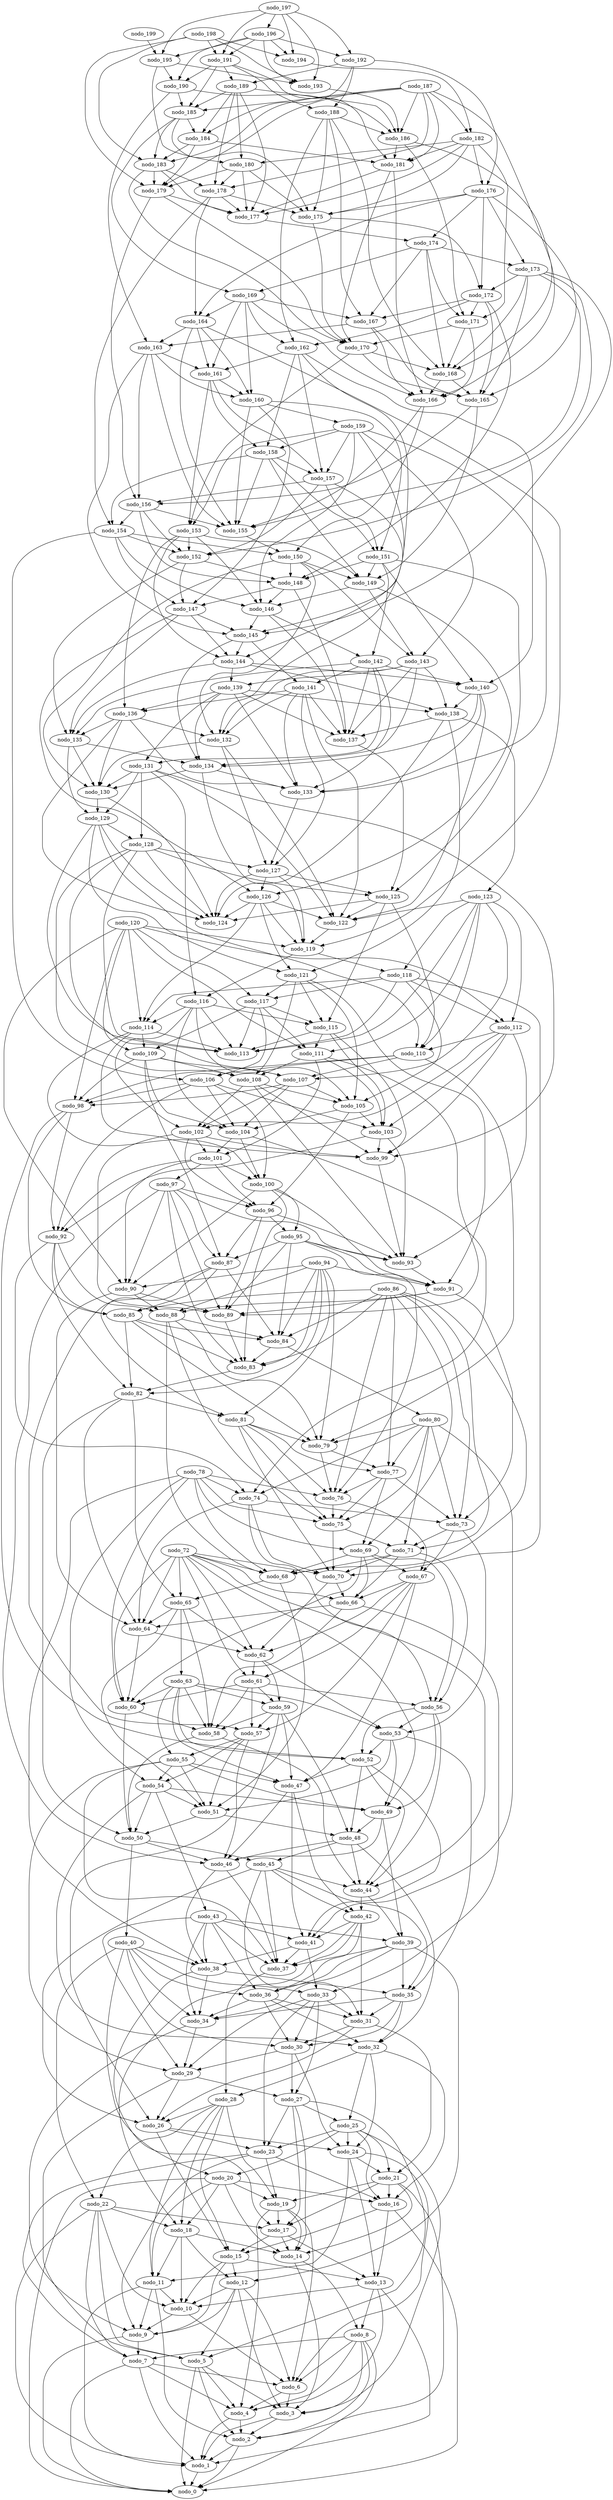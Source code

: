 digraph X {
nodo_1 -> nodo_0;
nodo_2 -> nodo_1;
nodo_2 -> nodo_0;
nodo_3 -> nodo_1;
nodo_3 -> nodo_2;
nodo_4 -> nodo_2;
nodo_4 -> nodo_1;
nodo_5 -> nodo_4;
nodo_5 -> nodo_2;
nodo_5 -> nodo_0;
nodo_5 -> nodo_3;
nodo_6 -> nodo_3;
nodo_6 -> nodo_4;
nodo_7 -> nodo_0;
nodo_7 -> nodo_1;
nodo_7 -> nodo_6;
nodo_7 -> nodo_4;
nodo_8 -> nodo_2;
nodo_8 -> nodo_7;
nodo_8 -> nodo_6;
nodo_8 -> nodo_4;
nodo_8 -> nodo_3;
nodo_8 -> nodo_0;
nodo_9 -> nodo_7;
nodo_9 -> nodo_0;
nodo_10 -> nodo_6;
nodo_10 -> nodo_9;
nodo_11 -> nodo_1;
nodo_11 -> nodo_10;
nodo_11 -> nodo_9;
nodo_11 -> nodo_2;
nodo_12 -> nodo_6;
nodo_12 -> nodo_5;
nodo_12 -> nodo_9;
nodo_12 -> nodo_3;
nodo_12 -> nodo_10;
nodo_13 -> nodo_1;
nodo_13 -> nodo_10;
nodo_13 -> nodo_8;
nodo_13 -> nodo_4;
nodo_14 -> nodo_3;
nodo_14 -> nodo_8;
nodo_15 -> nodo_13;
nodo_15 -> nodo_9;
nodo_15 -> nodo_10;
nodo_15 -> nodo_12;
nodo_16 -> nodo_0;
nodo_16 -> nodo_15;
nodo_16 -> nodo_13;
nodo_17 -> nodo_15;
nodo_17 -> nodo_14;
nodo_17 -> nodo_13;
nodo_18 -> nodo_14;
nodo_18 -> nodo_12;
nodo_18 -> nodo_11;
nodo_18 -> nodo_10;
nodo_19 -> nodo_6;
nodo_19 -> nodo_4;
nodo_19 -> nodo_14;
nodo_19 -> nodo_17;
nodo_20 -> nodo_19;
nodo_20 -> nodo_14;
nodo_20 -> nodo_16;
nodo_20 -> nodo_18;
nodo_20 -> nodo_11;
nodo_20 -> nodo_0;
nodo_21 -> nodo_17;
nodo_21 -> nodo_16;
nodo_21 -> nodo_2;
nodo_21 -> nodo_19;
nodo_21 -> nodo_14;
nodo_22 -> nodo_18;
nodo_22 -> nodo_5;
nodo_22 -> nodo_10;
nodo_22 -> nodo_17;
nodo_22 -> nodo_1;
nodo_22 -> nodo_7;
nodo_23 -> nodo_9;
nodo_23 -> nodo_19;
nodo_23 -> nodo_16;
nodo_23 -> nodo_7;
nodo_24 -> nodo_13;
nodo_24 -> nodo_21;
nodo_24 -> nodo_6;
nodo_24 -> nodo_11;
nodo_25 -> nodo_16;
nodo_25 -> nodo_3;
nodo_25 -> nodo_23;
nodo_25 -> nodo_24;
nodo_25 -> nodo_21;
nodo_25 -> nodo_20;
nodo_26 -> nodo_24;
nodo_26 -> nodo_23;
nodo_26 -> nodo_15;
nodo_27 -> nodo_25;
nodo_27 -> nodo_17;
nodo_27 -> nodo_5;
nodo_27 -> nodo_23;
nodo_27 -> nodo_14;
nodo_28 -> nodo_11;
nodo_28 -> nodo_19;
nodo_28 -> nodo_18;
nodo_28 -> nodo_22;
nodo_28 -> nodo_26;
nodo_28 -> nodo_15;
nodo_29 -> nodo_26;
nodo_29 -> nodo_27;
nodo_29 -> nodo_5;
nodo_30 -> nodo_27;
nodo_30 -> nodo_29;
nodo_30 -> nodo_24;
nodo_31 -> nodo_30;
nodo_31 -> nodo_21;
nodo_31 -> nodo_26;
nodo_32 -> nodo_24;
nodo_32 -> nodo_16;
nodo_32 -> nodo_28;
nodo_32 -> nodo_25;
nodo_33 -> nodo_23;
nodo_33 -> nodo_30;
nodo_33 -> nodo_27;
nodo_33 -> nodo_31;
nodo_33 -> nodo_29;
nodo_34 -> nodo_9;
nodo_34 -> nodo_29;
nodo_35 -> nodo_30;
nodo_35 -> nodo_31;
nodo_35 -> nodo_34;
nodo_35 -> nodo_32;
nodo_36 -> nodo_31;
nodo_36 -> nodo_34;
nodo_36 -> nodo_30;
nodo_36 -> nodo_32;
nodo_37 -> nodo_28;
nodo_38 -> nodo_35;
nodo_38 -> nodo_17;
nodo_38 -> nodo_34;
nodo_39 -> nodo_36;
nodo_39 -> nodo_37;
nodo_39 -> nodo_34;
nodo_39 -> nodo_12;
nodo_39 -> nodo_35;
nodo_40 -> nodo_22;
nodo_40 -> nodo_30;
nodo_40 -> nodo_33;
nodo_40 -> nodo_34;
nodo_40 -> nodo_38;
nodo_40 -> nodo_36;
nodo_40 -> nodo_20;
nodo_41 -> nodo_33;
nodo_41 -> nodo_37;
nodo_41 -> nodo_38;
nodo_42 -> nodo_36;
nodo_42 -> nodo_18;
nodo_42 -> nodo_31;
nodo_42 -> nodo_37;
nodo_42 -> nodo_41;
nodo_43 -> nodo_36;
nodo_43 -> nodo_39;
nodo_43 -> nodo_29;
nodo_43 -> nodo_41;
nodo_43 -> nodo_34;
nodo_43 -> nodo_38;
nodo_43 -> nodo_37;
nodo_44 -> nodo_39;
nodo_44 -> nodo_42;
nodo_45 -> nodo_26;
nodo_45 -> nodo_42;
nodo_45 -> nodo_31;
nodo_45 -> nodo_35;
nodo_45 -> nodo_44;
nodo_45 -> nodo_37;
nodo_46 -> nodo_37;
nodo_46 -> nodo_38;
nodo_47 -> nodo_42;
nodo_47 -> nodo_46;
nodo_47 -> nodo_41;
nodo_48 -> nodo_44;
nodo_48 -> nodo_45;
nodo_48 -> nodo_32;
nodo_48 -> nodo_46;
nodo_49 -> nodo_39;
nodo_49 -> nodo_46;
nodo_49 -> nodo_48;
nodo_50 -> nodo_45;
nodo_50 -> nodo_46;
nodo_50 -> nodo_40;
nodo_51 -> nodo_48;
nodo_51 -> nodo_50;
nodo_52 -> nodo_44;
nodo_52 -> nodo_47;
nodo_52 -> nodo_41;
nodo_52 -> nodo_48;
nodo_53 -> nodo_49;
nodo_53 -> nodo_52;
nodo_53 -> nodo_51;
nodo_53 -> nodo_35;
nodo_54 -> nodo_32;
nodo_54 -> nodo_49;
nodo_54 -> nodo_51;
nodo_54 -> nodo_43;
nodo_54 -> nodo_50;
nodo_55 -> nodo_47;
nodo_55 -> nodo_37;
nodo_55 -> nodo_29;
nodo_55 -> nodo_49;
nodo_55 -> nodo_51;
nodo_55 -> nodo_54;
nodo_56 -> nodo_44;
nodo_56 -> nodo_49;
nodo_56 -> nodo_52;
nodo_56 -> nodo_53;
nodo_57 -> nodo_46;
nodo_57 -> nodo_54;
nodo_57 -> nodo_51;
nodo_57 -> nodo_55;
nodo_58 -> nodo_44;
nodo_58 -> nodo_50;
nodo_59 -> nodo_58;
nodo_59 -> nodo_47;
nodo_59 -> nodo_48;
nodo_59 -> nodo_26;
nodo_59 -> nodo_57;
nodo_60 -> nodo_50;
nodo_60 -> nodo_58;
nodo_61 -> nodo_59;
nodo_61 -> nodo_60;
nodo_61 -> nodo_56;
nodo_61 -> nodo_58;
nodo_61 -> nodo_57;
nodo_62 -> nodo_53;
nodo_62 -> nodo_61;
nodo_62 -> nodo_59;
nodo_63 -> nodo_58;
nodo_63 -> nodo_47;
nodo_63 -> nodo_60;
nodo_63 -> nodo_59;
nodo_63 -> nodo_52;
nodo_63 -> nodo_55;
nodo_63 -> nodo_53;
nodo_64 -> nodo_62;
nodo_64 -> nodo_60;
nodo_65 -> nodo_62;
nodo_65 -> nodo_51;
nodo_65 -> nodo_63;
nodo_65 -> nodo_64;
nodo_65 -> nodo_58;
nodo_66 -> nodo_64;
nodo_66 -> nodo_33;
nodo_66 -> nodo_58;
nodo_67 -> nodo_62;
nodo_67 -> nodo_61;
nodo_67 -> nodo_66;
nodo_67 -> nodo_57;
nodo_67 -> nodo_47;
nodo_68 -> nodo_65;
nodo_68 -> nodo_51;
nodo_69 -> nodo_66;
nodo_69 -> nodo_68;
nodo_69 -> nodo_67;
nodo_69 -> nodo_56;
nodo_69 -> nodo_60;
nodo_70 -> nodo_62;
nodo_70 -> nodo_66;
nodo_71 -> nodo_56;
nodo_71 -> nodo_70;
nodo_71 -> nodo_68;
nodo_71 -> nodo_66;
nodo_72 -> nodo_68;
nodo_72 -> nodo_65;
nodo_72 -> nodo_61;
nodo_72 -> nodo_66;
nodo_72 -> nodo_44;
nodo_72 -> nodo_64;
nodo_72 -> nodo_62;
nodo_72 -> nodo_70;
nodo_72 -> nodo_60;
nodo_72 -> nodo_49;
nodo_73 -> nodo_53;
nodo_73 -> nodo_67;
nodo_73 -> nodo_71;
nodo_74 -> nodo_56;
nodo_74 -> nodo_73;
nodo_74 -> nodo_70;
nodo_74 -> nodo_64;
nodo_75 -> nodo_71;
nodo_75 -> nodo_70;
nodo_76 -> nodo_75;
nodo_76 -> nodo_67;
nodo_77 -> nodo_69;
nodo_77 -> nodo_76;
nodo_77 -> nodo_73;
nodo_77 -> nodo_75;
nodo_78 -> nodo_75;
nodo_78 -> nodo_76;
nodo_78 -> nodo_69;
nodo_78 -> nodo_68;
nodo_78 -> nodo_74;
nodo_78 -> nodo_54;
nodo_78 -> nodo_38;
nodo_78 -> nodo_60;
nodo_79 -> nodo_77;
nodo_79 -> nodo_76;
nodo_80 -> nodo_71;
nodo_80 -> nodo_74;
nodo_80 -> nodo_41;
nodo_80 -> nodo_79;
nodo_80 -> nodo_75;
nodo_80 -> nodo_73;
nodo_80 -> nodo_77;
nodo_81 -> nodo_76;
nodo_81 -> nodo_77;
nodo_81 -> nodo_75;
nodo_81 -> nodo_79;
nodo_81 -> nodo_70;
nodo_82 -> nodo_65;
nodo_82 -> nodo_81;
nodo_82 -> nodo_50;
nodo_82 -> nodo_64;
nodo_83 -> nodo_82;
nodo_84 -> nodo_80;
nodo_84 -> nodo_83;
nodo_85 -> nodo_83;
nodo_85 -> nodo_84;
nodo_85 -> nodo_82;
nodo_85 -> nodo_79;
nodo_86 -> nodo_84;
nodo_86 -> nodo_71;
nodo_86 -> nodo_76;
nodo_86 -> nodo_77;
nodo_86 -> nodo_83;
nodo_86 -> nodo_68;
nodo_86 -> nodo_69;
nodo_86 -> nodo_85;
nodo_86 -> nodo_73;
nodo_87 -> nodo_84;
nodo_87 -> nodo_81;
nodo_87 -> nodo_57;
nodo_87 -> nodo_85;
nodo_88 -> nodo_75;
nodo_88 -> nodo_84;
nodo_88 -> nodo_68;
nodo_88 -> nodo_79;
nodo_89 -> nodo_83;
nodo_90 -> nodo_64;
nodo_90 -> nodo_88;
nodo_90 -> nodo_89;
nodo_91 -> nodo_73;
nodo_91 -> nodo_89;
nodo_91 -> nodo_88;
nodo_92 -> nodo_74;
nodo_92 -> nodo_85;
nodo_92 -> nodo_82;
nodo_92 -> nodo_88;
nodo_93 -> nodo_91;
nodo_94 -> nodo_81;
nodo_94 -> nodo_88;
nodo_94 -> nodo_79;
nodo_94 -> nodo_84;
nodo_94 -> nodo_83;
nodo_94 -> nodo_90;
nodo_94 -> nodo_82;
nodo_94 -> nodo_91;
nodo_95 -> nodo_76;
nodo_95 -> nodo_91;
nodo_95 -> nodo_87;
nodo_95 -> nodo_84;
nodo_95 -> nodo_93;
nodo_95 -> nodo_89;
nodo_96 -> nodo_93;
nodo_96 -> nodo_89;
nodo_96 -> nodo_87;
nodo_96 -> nodo_95;
nodo_97 -> nodo_96;
nodo_97 -> nodo_46;
nodo_97 -> nodo_83;
nodo_97 -> nodo_87;
nodo_97 -> nodo_89;
nodo_97 -> nodo_90;
nodo_97 -> nodo_93;
nodo_98 -> nodo_92;
nodo_98 -> nodo_52;
nodo_98 -> nodo_85;
nodo_99 -> nodo_93;
nodo_100 -> nodo_91;
nodo_100 -> nodo_83;
nodo_100 -> nodo_95;
nodo_100 -> nodo_90;
nodo_101 -> nodo_90;
nodo_101 -> nodo_92;
nodo_101 -> nodo_97;
nodo_101 -> nodo_96;
nodo_101 -> nodo_100;
nodo_102 -> nodo_96;
nodo_102 -> nodo_101;
nodo_102 -> nodo_89;
nodo_102 -> nodo_99;
nodo_103 -> nodo_92;
nodo_103 -> nodo_93;
nodo_103 -> nodo_99;
nodo_104 -> nodo_74;
nodo_104 -> nodo_100;
nodo_104 -> nodo_101;
nodo_105 -> nodo_103;
nodo_105 -> nodo_104;
nodo_105 -> nodo_96;
nodo_106 -> nodo_103;
nodo_106 -> nodo_100;
nodo_106 -> nodo_104;
nodo_106 -> nodo_98;
nodo_106 -> nodo_92;
nodo_107 -> nodo_105;
nodo_107 -> nodo_102;
nodo_107 -> nodo_104;
nodo_107 -> nodo_98;
nodo_108 -> nodo_93;
nodo_108 -> nodo_105;
nodo_108 -> nodo_99;
nodo_108 -> nodo_102;
nodo_109 -> nodo_108;
nodo_109 -> nodo_87;
nodo_109 -> nodo_98;
nodo_109 -> nodo_107;
nodo_109 -> nodo_104;
nodo_110 -> nodo_107;
nodo_110 -> nodo_79;
nodo_110 -> nodo_98;
nodo_110 -> nodo_106;
nodo_111 -> nodo_89;
nodo_111 -> nodo_101;
nodo_111 -> nodo_108;
nodo_111 -> nodo_103;
nodo_112 -> nodo_99;
nodo_112 -> nodo_103;
nodo_112 -> nodo_93;
nodo_112 -> nodo_102;
nodo_112 -> nodo_110;
nodo_114 -> nodo_113;
nodo_114 -> nodo_99;
nodo_114 -> nodo_100;
nodo_114 -> nodo_109;
nodo_115 -> nodo_99;
nodo_115 -> nodo_103;
nodo_115 -> nodo_113;
nodo_115 -> nodo_111;
nodo_116 -> nodo_105;
nodo_116 -> nodo_114;
nodo_116 -> nodo_102;
nodo_116 -> nodo_115;
nodo_116 -> nodo_113;
nodo_116 -> nodo_104;
nodo_117 -> nodo_115;
nodo_117 -> nodo_109;
nodo_117 -> nodo_111;
nodo_117 -> nodo_113;
nodo_117 -> nodo_106;
nodo_118 -> nodo_114;
nodo_118 -> nodo_113;
nodo_118 -> nodo_117;
nodo_118 -> nodo_105;
nodo_118 -> nodo_70;
nodo_118 -> nodo_112;
nodo_119 -> nodo_118;
nodo_119 -> nodo_116;
nodo_120 -> nodo_111;
nodo_120 -> nodo_109;
nodo_120 -> nodo_114;
nodo_120 -> nodo_90;
nodo_120 -> nodo_112;
nodo_120 -> nodo_117;
nodo_120 -> nodo_98;
nodo_120 -> nodo_119;
nodo_121 -> nodo_115;
nodo_121 -> nodo_108;
nodo_121 -> nodo_117;
nodo_121 -> nodo_91;
nodo_121 -> nodo_105;
nodo_122 -> nodo_119;
nodo_123 -> nodo_112;
nodo_123 -> nodo_113;
nodo_123 -> nodo_110;
nodo_123 -> nodo_122;
nodo_123 -> nodo_118;
nodo_123 -> nodo_107;
nodo_123 -> nodo_111;
nodo_125 -> nodo_115;
nodo_125 -> nodo_124;
nodo_125 -> nodo_122;
nodo_125 -> nodo_110;
nodo_126 -> nodo_119;
nodo_126 -> nodo_122;
nodo_126 -> nodo_114;
nodo_126 -> nodo_124;
nodo_126 -> nodo_121;
nodo_127 -> nodo_119;
nodo_127 -> nodo_126;
nodo_127 -> nodo_124;
nodo_127 -> nodo_125;
nodo_128 -> nodo_127;
nodo_128 -> nodo_107;
nodo_128 -> nodo_108;
nodo_128 -> nodo_113;
nodo_128 -> nodo_125;
nodo_128 -> nodo_124;
nodo_129 -> nodo_113;
nodo_129 -> nodo_110;
nodo_129 -> nodo_121;
nodo_129 -> nodo_128;
nodo_129 -> nodo_124;
nodo_130 -> nodo_129;
nodo_130 -> nodo_124;
nodo_131 -> nodo_129;
nodo_131 -> nodo_130;
nodo_131 -> nodo_99;
nodo_131 -> nodo_128;
nodo_131 -> nodo_122;
nodo_131 -> nodo_116;
nodo_132 -> nodo_127;
nodo_132 -> nodo_122;
nodo_132 -> nodo_130;
nodo_133 -> nodo_127;
nodo_134 -> nodo_119;
nodo_134 -> nodo_133;
nodo_134 -> nodo_130;
nodo_135 -> nodo_130;
nodo_135 -> nodo_134;
nodo_135 -> nodo_129;
nodo_136 -> nodo_124;
nodo_136 -> nodo_133;
nodo_136 -> nodo_130;
nodo_136 -> nodo_135;
nodo_136 -> nodo_132;
nodo_137 -> nodo_125;
nodo_138 -> nodo_137;
nodo_138 -> nodo_123;
nodo_138 -> nodo_121;
nodo_138 -> nodo_124;
nodo_139 -> nodo_138;
nodo_139 -> nodo_133;
nodo_139 -> nodo_136;
nodo_139 -> nodo_137;
nodo_139 -> nodo_134;
nodo_139 -> nodo_131;
nodo_140 -> nodo_122;
nodo_140 -> nodo_138;
nodo_140 -> nodo_134;
nodo_140 -> nodo_133;
nodo_141 -> nodo_127;
nodo_141 -> nodo_136;
nodo_141 -> nodo_132;
nodo_141 -> nodo_133;
nodo_141 -> nodo_122;
nodo_141 -> nodo_137;
nodo_142 -> nodo_141;
nodo_142 -> nodo_137;
nodo_142 -> nodo_133;
nodo_142 -> nodo_131;
nodo_142 -> nodo_140;
nodo_142 -> nodo_135;
nodo_143 -> nodo_138;
nodo_143 -> nodo_139;
nodo_143 -> nodo_134;
nodo_143 -> nodo_137;
nodo_143 -> nodo_132;
nodo_144 -> nodo_140;
nodo_144 -> nodo_138;
nodo_144 -> nodo_139;
nodo_144 -> nodo_135;
nodo_145 -> nodo_141;
nodo_145 -> nodo_134;
nodo_145 -> nodo_144;
nodo_146 -> nodo_145;
nodo_146 -> nodo_142;
nodo_146 -> nodo_137;
nodo_147 -> nodo_126;
nodo_147 -> nodo_135;
nodo_147 -> nodo_145;
nodo_147 -> nodo_144;
nodo_148 -> nodo_137;
nodo_148 -> nodo_147;
nodo_148 -> nodo_146;
nodo_149 -> nodo_146;
nodo_149 -> nodo_126;
nodo_149 -> nodo_143;
nodo_150 -> nodo_143;
nodo_150 -> nodo_148;
nodo_150 -> nodo_132;
nodo_150 -> nodo_149;
nodo_150 -> nodo_130;
nodo_151 -> nodo_125;
nodo_151 -> nodo_149;
nodo_151 -> nodo_142;
nodo_151 -> nodo_140;
nodo_151 -> nodo_148;
nodo_152 -> nodo_147;
nodo_152 -> nodo_148;
nodo_152 -> nodo_135;
nodo_153 -> nodo_146;
nodo_153 -> nodo_149;
nodo_153 -> nodo_144;
nodo_153 -> nodo_152;
nodo_153 -> nodo_136;
nodo_154 -> nodo_106;
nodo_154 -> nodo_152;
nodo_154 -> nodo_146;
nodo_154 -> nodo_147;
nodo_154 -> nodo_150;
nodo_155 -> nodo_150;
nodo_156 -> nodo_155;
nodo_156 -> nodo_152;
nodo_156 -> nodo_148;
nodo_156 -> nodo_154;
nodo_157 -> nodo_151;
nodo_157 -> nodo_156;
nodo_157 -> nodo_132;
nodo_157 -> nodo_152;
nodo_158 -> nodo_149;
nodo_158 -> nodo_151;
nodo_158 -> nodo_155;
nodo_158 -> nodo_154;
nodo_158 -> nodo_157;
nodo_159 -> nodo_146;
nodo_159 -> nodo_133;
nodo_159 -> nodo_143;
nodo_159 -> nodo_144;
nodo_159 -> nodo_158;
nodo_159 -> nodo_153;
nodo_159 -> nodo_157;
nodo_160 -> nodo_159;
nodo_160 -> nodo_147;
nodo_160 -> nodo_151;
nodo_160 -> nodo_155;
nodo_161 -> nodo_160;
nodo_161 -> nodo_153;
nodo_161 -> nodo_158;
nodo_161 -> nodo_157;
nodo_162 -> nodo_157;
nodo_162 -> nodo_145;
nodo_162 -> nodo_140;
nodo_162 -> nodo_161;
nodo_162 -> nodo_158;
nodo_163 -> nodo_160;
nodo_163 -> nodo_156;
nodo_163 -> nodo_145;
nodo_163 -> nodo_155;
nodo_163 -> nodo_161;
nodo_164 -> nodo_155;
nodo_164 -> nodo_161;
nodo_164 -> nodo_119;
nodo_164 -> nodo_163;
nodo_164 -> nodo_160;
nodo_165 -> nodo_156;
nodo_165 -> nodo_149;
nodo_166 -> nodo_155;
nodo_166 -> nodo_150;
nodo_167 -> nodo_163;
nodo_167 -> nodo_165;
nodo_167 -> nodo_166;
nodo_168 -> nodo_166;
nodo_168 -> nodo_165;
nodo_169 -> nodo_162;
nodo_169 -> nodo_167;
nodo_169 -> nodo_160;
nodo_169 -> nodo_161;
nodo_169 -> nodo_164;
nodo_169 -> nodo_166;
nodo_170 -> nodo_168;
nodo_170 -> nodo_165;
nodo_170 -> nodo_153;
nodo_171 -> nodo_168;
nodo_171 -> nodo_170;
nodo_171 -> nodo_166;
nodo_172 -> nodo_165;
nodo_172 -> nodo_167;
nodo_172 -> nodo_162;
nodo_172 -> nodo_171;
nodo_172 -> nodo_148;
nodo_173 -> nodo_155;
nodo_173 -> nodo_168;
nodo_173 -> nodo_152;
nodo_173 -> nodo_145;
nodo_173 -> nodo_172;
nodo_173 -> nodo_165;
nodo_174 -> nodo_173;
nodo_174 -> nodo_168;
nodo_174 -> nodo_167;
nodo_174 -> nodo_171;
nodo_174 -> nodo_169;
nodo_175 -> nodo_172;
nodo_175 -> nodo_170;
nodo_176 -> nodo_165;
nodo_176 -> nodo_172;
nodo_176 -> nodo_175;
nodo_176 -> nodo_173;
nodo_176 -> nodo_164;
nodo_176 -> nodo_174;
nodo_177 -> nodo_174;
nodo_178 -> nodo_177;
nodo_178 -> nodo_175;
nodo_178 -> nodo_154;
nodo_178 -> nodo_164;
nodo_179 -> nodo_170;
nodo_179 -> nodo_177;
nodo_179 -> nodo_156;
nodo_180 -> nodo_179;
nodo_180 -> nodo_177;
nodo_180 -> nodo_178;
nodo_180 -> nodo_175;
nodo_181 -> nodo_170;
nodo_181 -> nodo_177;
nodo_181 -> nodo_166;
nodo_182 -> nodo_180;
nodo_182 -> nodo_181;
nodo_182 -> nodo_175;
nodo_182 -> nodo_177;
nodo_182 -> nodo_176;
nodo_182 -> nodo_171;
nodo_183 -> nodo_179;
nodo_183 -> nodo_177;
nodo_183 -> nodo_170;
nodo_183 -> nodo_178;
nodo_184 -> nodo_183;
nodo_184 -> nodo_181;
nodo_184 -> nodo_179;
nodo_185 -> nodo_183;
nodo_185 -> nodo_169;
nodo_185 -> nodo_175;
nodo_185 -> nodo_184;
nodo_186 -> nodo_166;
nodo_186 -> nodo_171;
nodo_186 -> nodo_181;
nodo_187 -> nodo_182;
nodo_187 -> nodo_179;
nodo_187 -> nodo_186;
nodo_187 -> nodo_168;
nodo_187 -> nodo_183;
nodo_187 -> nodo_178;
nodo_187 -> nodo_185;
nodo_187 -> nodo_181;
nodo_188 -> nodo_168;
nodo_188 -> nodo_162;
nodo_188 -> nodo_167;
nodo_188 -> nodo_175;
nodo_188 -> nodo_186;
nodo_189 -> nodo_177;
nodo_189 -> nodo_186;
nodo_189 -> nodo_184;
nodo_189 -> nodo_180;
nodo_189 -> nodo_185;
nodo_189 -> nodo_178;
nodo_190 -> nodo_186;
nodo_190 -> nodo_163;
nodo_190 -> nodo_185;
nodo_191 -> nodo_188;
nodo_191 -> nodo_185;
nodo_191 -> nodo_181;
nodo_191 -> nodo_189;
nodo_191 -> nodo_190;
nodo_192 -> nodo_189;
nodo_192 -> nodo_176;
nodo_192 -> nodo_188;
nodo_192 -> nodo_184;
nodo_193 -> nodo_186;
nodo_194 -> nodo_182;
nodo_195 -> nodo_180;
nodo_195 -> nodo_193;
nodo_195 -> nodo_190;
nodo_196 -> nodo_192;
nodo_196 -> nodo_193;
nodo_196 -> nodo_195;
nodo_196 -> nodo_191;
nodo_196 -> nodo_194;
nodo_196 -> nodo_190;
nodo_197 -> nodo_191;
nodo_197 -> nodo_194;
nodo_197 -> nodo_196;
nodo_197 -> nodo_195;
nodo_197 -> nodo_193;
nodo_197 -> nodo_192;
nodo_198 -> nodo_191;
nodo_198 -> nodo_193;
nodo_198 -> nodo_183;
nodo_198 -> nodo_179;
nodo_198 -> nodo_194;
nodo_199 -> nodo_195;
}

